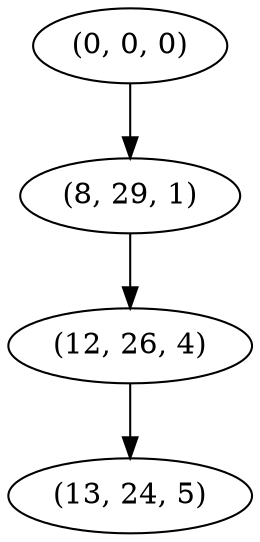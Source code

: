 digraph tree {
    "(0, 0, 0)";
    "(8, 29, 1)";
    "(12, 26, 4)";
    "(13, 24, 5)";
    "(0, 0, 0)" -> "(8, 29, 1)";
    "(8, 29, 1)" -> "(12, 26, 4)";
    "(12, 26, 4)" -> "(13, 24, 5)";
}
